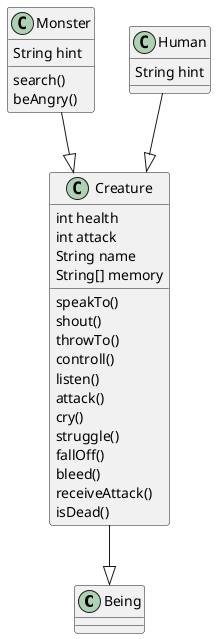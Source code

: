 @startuml

class Being

class Creature {

    int health
    int attack
    String name
    String[] memory

    speakTo()
    shout()
    throwTo()
    controll()
    listen()
    attack()
    cry()
    struggle()
    fallOff()
    bleed()
    receiveAttack()
    isDead()
}


class Monster{
    String hint

    search()
    beAngry()
}

class Human{
    String hint
    
}

Creature --|> Being

Human --|> Creature

Monster --|> Creature


@enduml